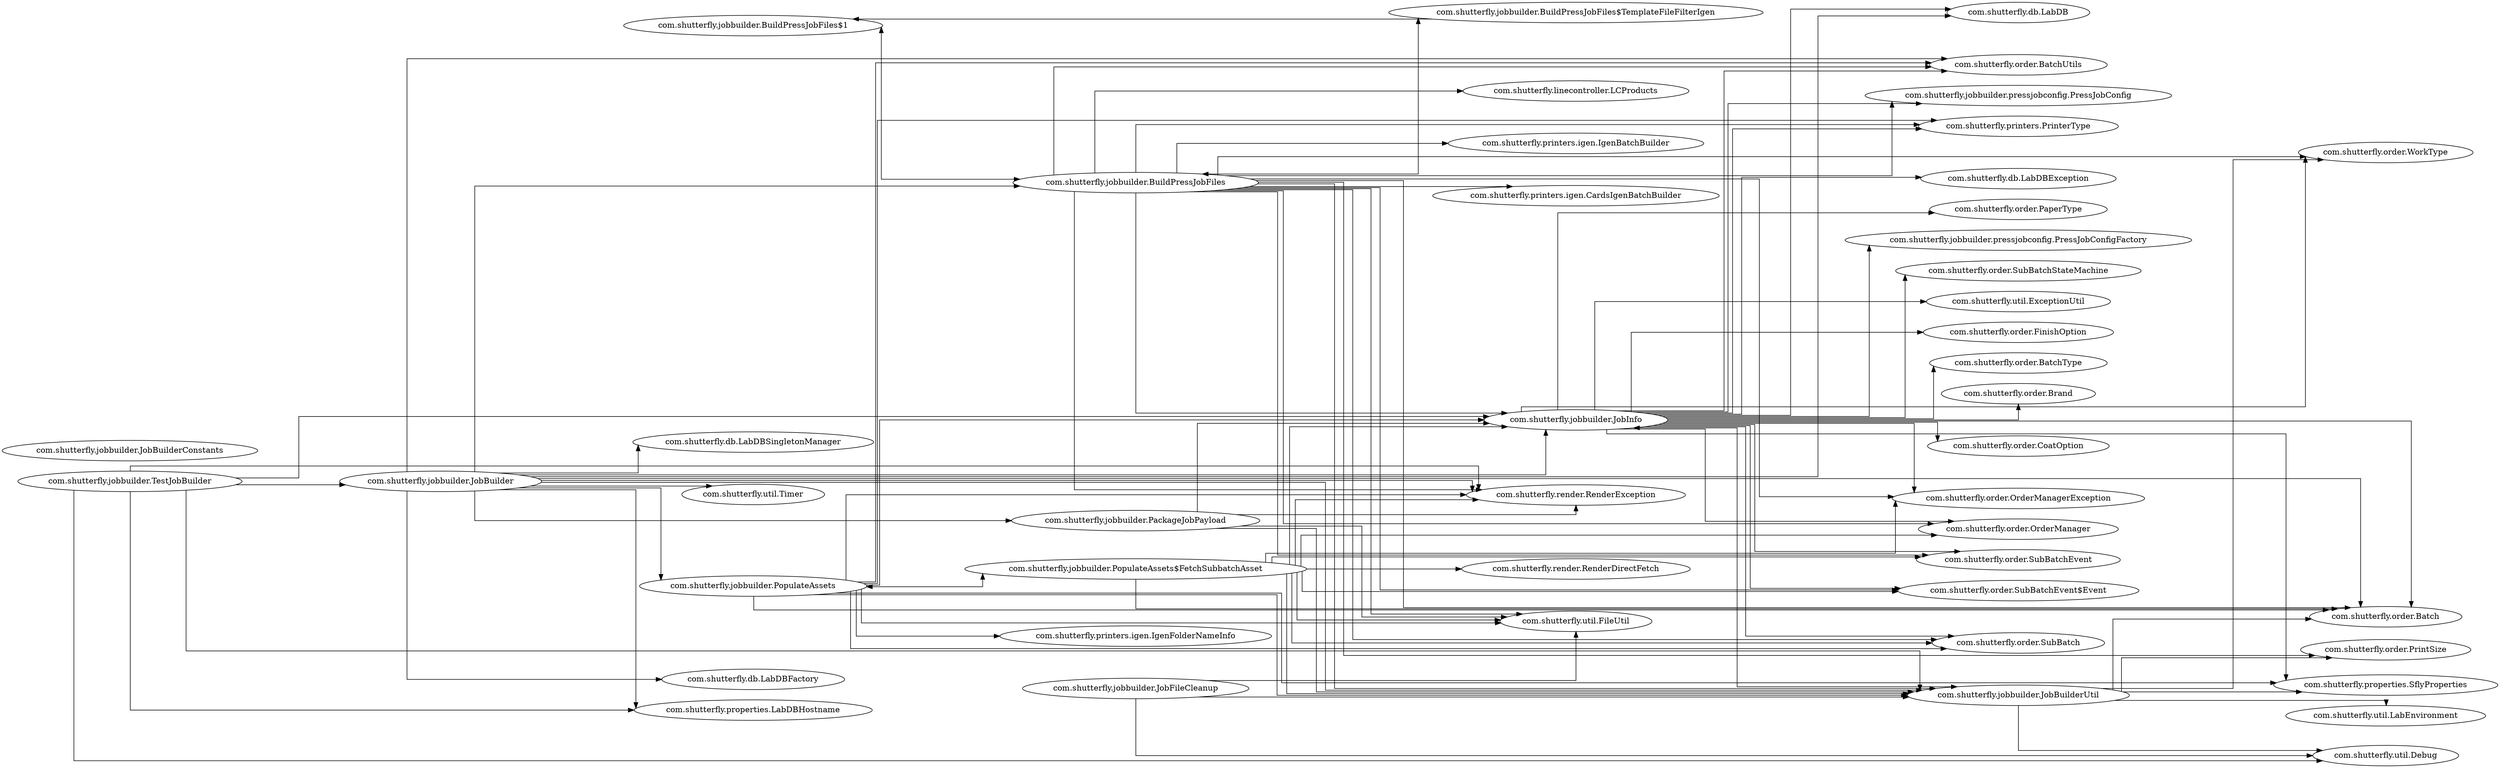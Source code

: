 digraph dependencyGraph {
 concentrate=true;
 rankdir="LR"; 
ranksep="2.0";
"com.shutterfly.jobbuilder.BuildPressJobFiles$1"; 
"com.shutterfly.jobbuilder.BuildPressJobFiles$1"->"com.shutterfly.jobbuilder.BuildPressJobFiles";
"com.shutterfly.jobbuilder.BuildPressJobFiles$TemplateFileFilterIgen"; 
"com.shutterfly.jobbuilder.BuildPressJobFiles$TemplateFileFilterIgen"->"com.shutterfly.jobbuilder.BuildPressJobFiles";
"com.shutterfly.jobbuilder.BuildPressJobFiles$TemplateFileFilterIgen"->"com.shutterfly.jobbuilder.BuildPressJobFiles$1";
"com.shutterfly.jobbuilder.BuildPressJobFiles"; 
"com.shutterfly.jobbuilder.BuildPressJobFiles"->"com.shutterfly.jobbuilder.JobInfo";
"com.shutterfly.jobbuilder.BuildPressJobFiles"->"com.shutterfly.printers.PrinterType";
"com.shutterfly.jobbuilder.BuildPressJobFiles"->"com.shutterfly.linecontroller.LCProducts";
"com.shutterfly.jobbuilder.BuildPressJobFiles"->"com.shutterfly.printers.igen.IgenBatchBuilder";
"com.shutterfly.jobbuilder.BuildPressJobFiles"->"com.shutterfly.order.SubBatch";
"com.shutterfly.jobbuilder.BuildPressJobFiles"->"com.shutterfly.order.OrderManagerException";
"com.shutterfly.jobbuilder.BuildPressJobFiles"->"com.shutterfly.order.OrderManager";
"com.shutterfly.jobbuilder.BuildPressJobFiles"->"com.shutterfly.order.SubBatchEvent";
"com.shutterfly.jobbuilder.BuildPressJobFiles"->"com.shutterfly.order.BatchUtils";
"com.shutterfly.jobbuilder.BuildPressJobFiles"->"com.shutterfly.order.Batch";
"com.shutterfly.jobbuilder.BuildPressJobFiles"->"com.shutterfly.render.RenderException";
"com.shutterfly.jobbuilder.BuildPressJobFiles"->"com.shutterfly.printers.igen.CardsIgenBatchBuilder";
"com.shutterfly.jobbuilder.BuildPressJobFiles"->"com.shutterfly.jobbuilder.BuildPressJobFiles$TemplateFileFilterIgen";
"com.shutterfly.jobbuilder.BuildPressJobFiles"->"com.shutterfly.jobbuilder.JobBuilderUtil";
"com.shutterfly.jobbuilder.BuildPressJobFiles"->"com.shutterfly.jobbuilder.BuildPressJobFiles$1";
"com.shutterfly.jobbuilder.BuildPressJobFiles"->"com.shutterfly.order.WorkType";
"com.shutterfly.jobbuilder.BuildPressJobFiles"->"com.shutterfly.order.PrintSize";
"com.shutterfly.jobbuilder.BuildPressJobFiles"->"com.shutterfly.util.FileUtil";
"com.shutterfly.jobbuilder.BuildPressJobFiles"->"com.shutterfly.jobbuilder.pressjobconfig.PressJobConfig";
"com.shutterfly.jobbuilder.BuildPressJobFiles"->"com.shutterfly.order.SubBatchEvent$Event";
"com.shutterfly.jobbuilder.JobBuilder"; 
"com.shutterfly.jobbuilder.JobBuilder"->"com.shutterfly.db.LabDB";
"com.shutterfly.jobbuilder.JobBuilder"->"com.shutterfly.db.LabDBSingletonManager";
"com.shutterfly.jobbuilder.JobBuilder"->"com.shutterfly.jobbuilder.JobInfo";
"com.shutterfly.jobbuilder.JobBuilder"->"com.shutterfly.util.Timer";
"com.shutterfly.jobbuilder.JobBuilder"->"com.shutterfly.order.BatchUtils";
"com.shutterfly.jobbuilder.JobBuilder"->"com.shutterfly.order.Batch";
"com.shutterfly.jobbuilder.JobBuilder"->"com.shutterfly.jobbuilder.PopulateAssets";
"com.shutterfly.jobbuilder.JobBuilder"->"com.shutterfly.jobbuilder.BuildPressJobFiles";
"com.shutterfly.jobbuilder.JobBuilder"->"com.shutterfly.jobbuilder.PackageJobPayload";
"com.shutterfly.jobbuilder.JobBuilder"->"com.shutterfly.render.RenderException";
"com.shutterfly.jobbuilder.JobBuilder"->"com.shutterfly.properties.LabDBHostname";
"com.shutterfly.jobbuilder.JobBuilder"->"com.shutterfly.jobbuilder.JobBuilderUtil";
"com.shutterfly.jobbuilder.JobBuilder"->"com.shutterfly.db.LabDBFactory";
"com.shutterfly.jobbuilder.JobBuilderConstants"; 
"com.shutterfly.jobbuilder.JobBuilderUtil"; 
"com.shutterfly.jobbuilder.JobBuilderUtil"->"com.shutterfly.properties.SflyProperties";
"com.shutterfly.jobbuilder.JobBuilderUtil"->"com.shutterfly.order.Batch";
"com.shutterfly.jobbuilder.JobBuilderUtil"->"com.shutterfly.order.WorkType";
"com.shutterfly.jobbuilder.JobBuilderUtil"->"com.shutterfly.jobbuilder.JobInfo";
"com.shutterfly.jobbuilder.JobBuilderUtil"->"com.shutterfly.order.PrintSize";
"com.shutterfly.jobbuilder.JobBuilderUtil"->"com.shutterfly.util.LabEnvironment";
"com.shutterfly.jobbuilder.JobBuilderUtil"->"com.shutterfly.util.Debug";
"com.shutterfly.jobbuilder.JobFileCleanup"; 
"com.shutterfly.jobbuilder.JobFileCleanup"->"com.shutterfly.jobbuilder.JobBuilderUtil";
"com.shutterfly.jobbuilder.JobFileCleanup"->"com.shutterfly.util.Debug";
"com.shutterfly.jobbuilder.JobFileCleanup"->"com.shutterfly.util.FileUtil";
"com.shutterfly.jobbuilder.JobInfo"; 
"com.shutterfly.jobbuilder.JobInfo"->"com.shutterfly.order.Batch";
"com.shutterfly.jobbuilder.JobInfo"->"com.shutterfly.properties.SflyProperties";
"com.shutterfly.jobbuilder.JobInfo"->"com.shutterfly.order.WorkType";
"com.shutterfly.jobbuilder.JobInfo"->"com.shutterfly.printers.PrinterType";
"com.shutterfly.jobbuilder.JobInfo"->"com.shutterfly.order.SubBatch";
"com.shutterfly.jobbuilder.JobInfo"->"com.shutterfly.jobbuilder.pressjobconfig.PressJobConfig";
"com.shutterfly.jobbuilder.JobInfo"->"com.shutterfly.db.LabDB";
"com.shutterfly.jobbuilder.JobInfo"->"com.shutterfly.order.SubBatchEvent";
"com.shutterfly.jobbuilder.JobInfo"->"com.shutterfly.order.OrderManager";
"com.shutterfly.jobbuilder.JobInfo"->"com.shutterfly.db.LabDBException";
"com.shutterfly.jobbuilder.JobInfo"->"com.shutterfly.order.OrderManagerException";
"com.shutterfly.jobbuilder.JobInfo"->"com.shutterfly.order.BatchUtils";
"com.shutterfly.jobbuilder.JobInfo"->"com.shutterfly.order.PaperType";
"com.shutterfly.jobbuilder.JobInfo"->"com.shutterfly.jobbuilder.pressjobconfig.PressJobConfigFactory";
"com.shutterfly.jobbuilder.JobInfo"->"com.shutterfly.jobbuilder.JobBuilderUtil";
"com.shutterfly.jobbuilder.JobInfo"->"com.shutterfly.order.SubBatchEvent$Event";
"com.shutterfly.jobbuilder.JobInfo"->"com.shutterfly.order.SubBatchStateMachine";
"com.shutterfly.jobbuilder.JobInfo"->"com.shutterfly.util.ExceptionUtil";
"com.shutterfly.jobbuilder.JobInfo"->"com.shutterfly.order.FinishOption";
"com.shutterfly.jobbuilder.JobInfo"->"com.shutterfly.order.BatchType";
"com.shutterfly.jobbuilder.JobInfo"->"com.shutterfly.order.Brand";
"com.shutterfly.jobbuilder.JobInfo"->"com.shutterfly.order.CoatOption";
"com.shutterfly.jobbuilder.PackageJobPayload"; 
"com.shutterfly.jobbuilder.PackageJobPayload"->"com.shutterfly.jobbuilder.JobInfo";
"com.shutterfly.jobbuilder.PackageJobPayload"->"com.shutterfly.render.RenderException";
"com.shutterfly.jobbuilder.PackageJobPayload"->"com.shutterfly.jobbuilder.JobBuilderUtil";
"com.shutterfly.jobbuilder.PackageJobPayload"->"com.shutterfly.util.FileUtil";
"com.shutterfly.jobbuilder.PopulateAssets$FetchSubbatchAsset"; 
"com.shutterfly.jobbuilder.PopulateAssets$FetchSubbatchAsset"->"com.shutterfly.order.SubBatch";
"com.shutterfly.jobbuilder.PopulateAssets$FetchSubbatchAsset"->"com.shutterfly.jobbuilder.JobInfo";
"com.shutterfly.jobbuilder.PopulateAssets$FetchSubbatchAsset"->"com.shutterfly.jobbuilder.PopulateAssets";
"com.shutterfly.jobbuilder.PopulateAssets$FetchSubbatchAsset"->"com.shutterfly.order.OrderManagerException";
"com.shutterfly.jobbuilder.PopulateAssets$FetchSubbatchAsset"->"com.shutterfly.order.OrderManager";
"com.shutterfly.jobbuilder.PopulateAssets$FetchSubbatchAsset"->"com.shutterfly.order.SubBatchEvent";
"com.shutterfly.jobbuilder.PopulateAssets$FetchSubbatchAsset"->"com.shutterfly.render.RenderException";
"com.shutterfly.jobbuilder.PopulateAssets$FetchSubbatchAsset"->"com.shutterfly.render.RenderDirectFetch";
"com.shutterfly.jobbuilder.PopulateAssets$FetchSubbatchAsset"->"com.shutterfly.util.FileUtil";
"com.shutterfly.jobbuilder.PopulateAssets$FetchSubbatchAsset"->"com.shutterfly.order.Batch";
"com.shutterfly.jobbuilder.PopulateAssets$FetchSubbatchAsset"->"com.shutterfly.jobbuilder.JobBuilderUtil";
"com.shutterfly.jobbuilder.PopulateAssets$FetchSubbatchAsset"->"com.shutterfly.order.SubBatchEvent$Event";
"com.shutterfly.jobbuilder.PopulateAssets"; 
"com.shutterfly.jobbuilder.PopulateAssets"->"com.shutterfly.order.SubBatch";
"com.shutterfly.jobbuilder.PopulateAssets"->"com.shutterfly.jobbuilder.JobInfo";
"com.shutterfly.jobbuilder.PopulateAssets"->"com.shutterfly.order.BatchUtils";
"com.shutterfly.jobbuilder.PopulateAssets"->"com.shutterfly.order.Batch";
"com.shutterfly.jobbuilder.PopulateAssets"->"com.shutterfly.render.RenderException";
"com.shutterfly.jobbuilder.PopulateAssets"->"com.shutterfly.jobbuilder.PopulateAssets$FetchSubbatchAsset";
"com.shutterfly.jobbuilder.PopulateAssets"->"com.shutterfly.jobbuilder.JobBuilderUtil";
"com.shutterfly.jobbuilder.PopulateAssets"->"com.shutterfly.properties.SflyProperties";
"com.shutterfly.jobbuilder.PopulateAssets"->"com.shutterfly.printers.PrinterType";
"com.shutterfly.jobbuilder.PopulateAssets"->"com.shutterfly.util.FileUtil";
"com.shutterfly.jobbuilder.PopulateAssets"->"com.shutterfly.printers.igen.IgenFolderNameInfo";
"com.shutterfly.jobbuilder.TestJobBuilder"; 
"com.shutterfly.jobbuilder.TestJobBuilder"->"com.shutterfly.render.RenderException";
"com.shutterfly.jobbuilder.TestJobBuilder"->"com.shutterfly.jobbuilder.JobBuilder";
"com.shutterfly.jobbuilder.TestJobBuilder"->"com.shutterfly.jobbuilder.JobInfo";
"com.shutterfly.jobbuilder.TestJobBuilder"->"com.shutterfly.util.Debug";
"com.shutterfly.jobbuilder.TestJobBuilder"->"com.shutterfly.properties.LabDBHostname";
"com.shutterfly.jobbuilder.TestJobBuilder"->"com.shutterfly.jobbuilder.JobBuilderUtil";
splines="ortho";
}